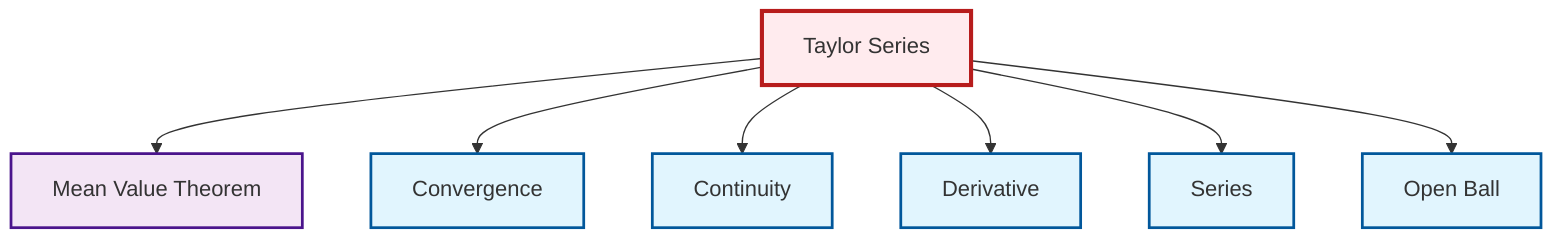 graph TD
    classDef definition fill:#e1f5fe,stroke:#01579b,stroke-width:2px
    classDef theorem fill:#f3e5f5,stroke:#4a148c,stroke-width:2px
    classDef axiom fill:#fff3e0,stroke:#e65100,stroke-width:2px
    classDef example fill:#e8f5e9,stroke:#1b5e20,stroke-width:2px
    classDef current fill:#ffebee,stroke:#b71c1c,stroke-width:3px
    def-series["Series"]:::definition
    thm-taylor-series["Taylor Series"]:::theorem
    def-open-ball["Open Ball"]:::definition
    thm-mean-value["Mean Value Theorem"]:::theorem
    def-convergence["Convergence"]:::definition
    def-continuity["Continuity"]:::definition
    def-derivative["Derivative"]:::definition
    thm-taylor-series --> thm-mean-value
    thm-taylor-series --> def-convergence
    thm-taylor-series --> def-continuity
    thm-taylor-series --> def-derivative
    thm-taylor-series --> def-series
    thm-taylor-series --> def-open-ball
    class thm-taylor-series current